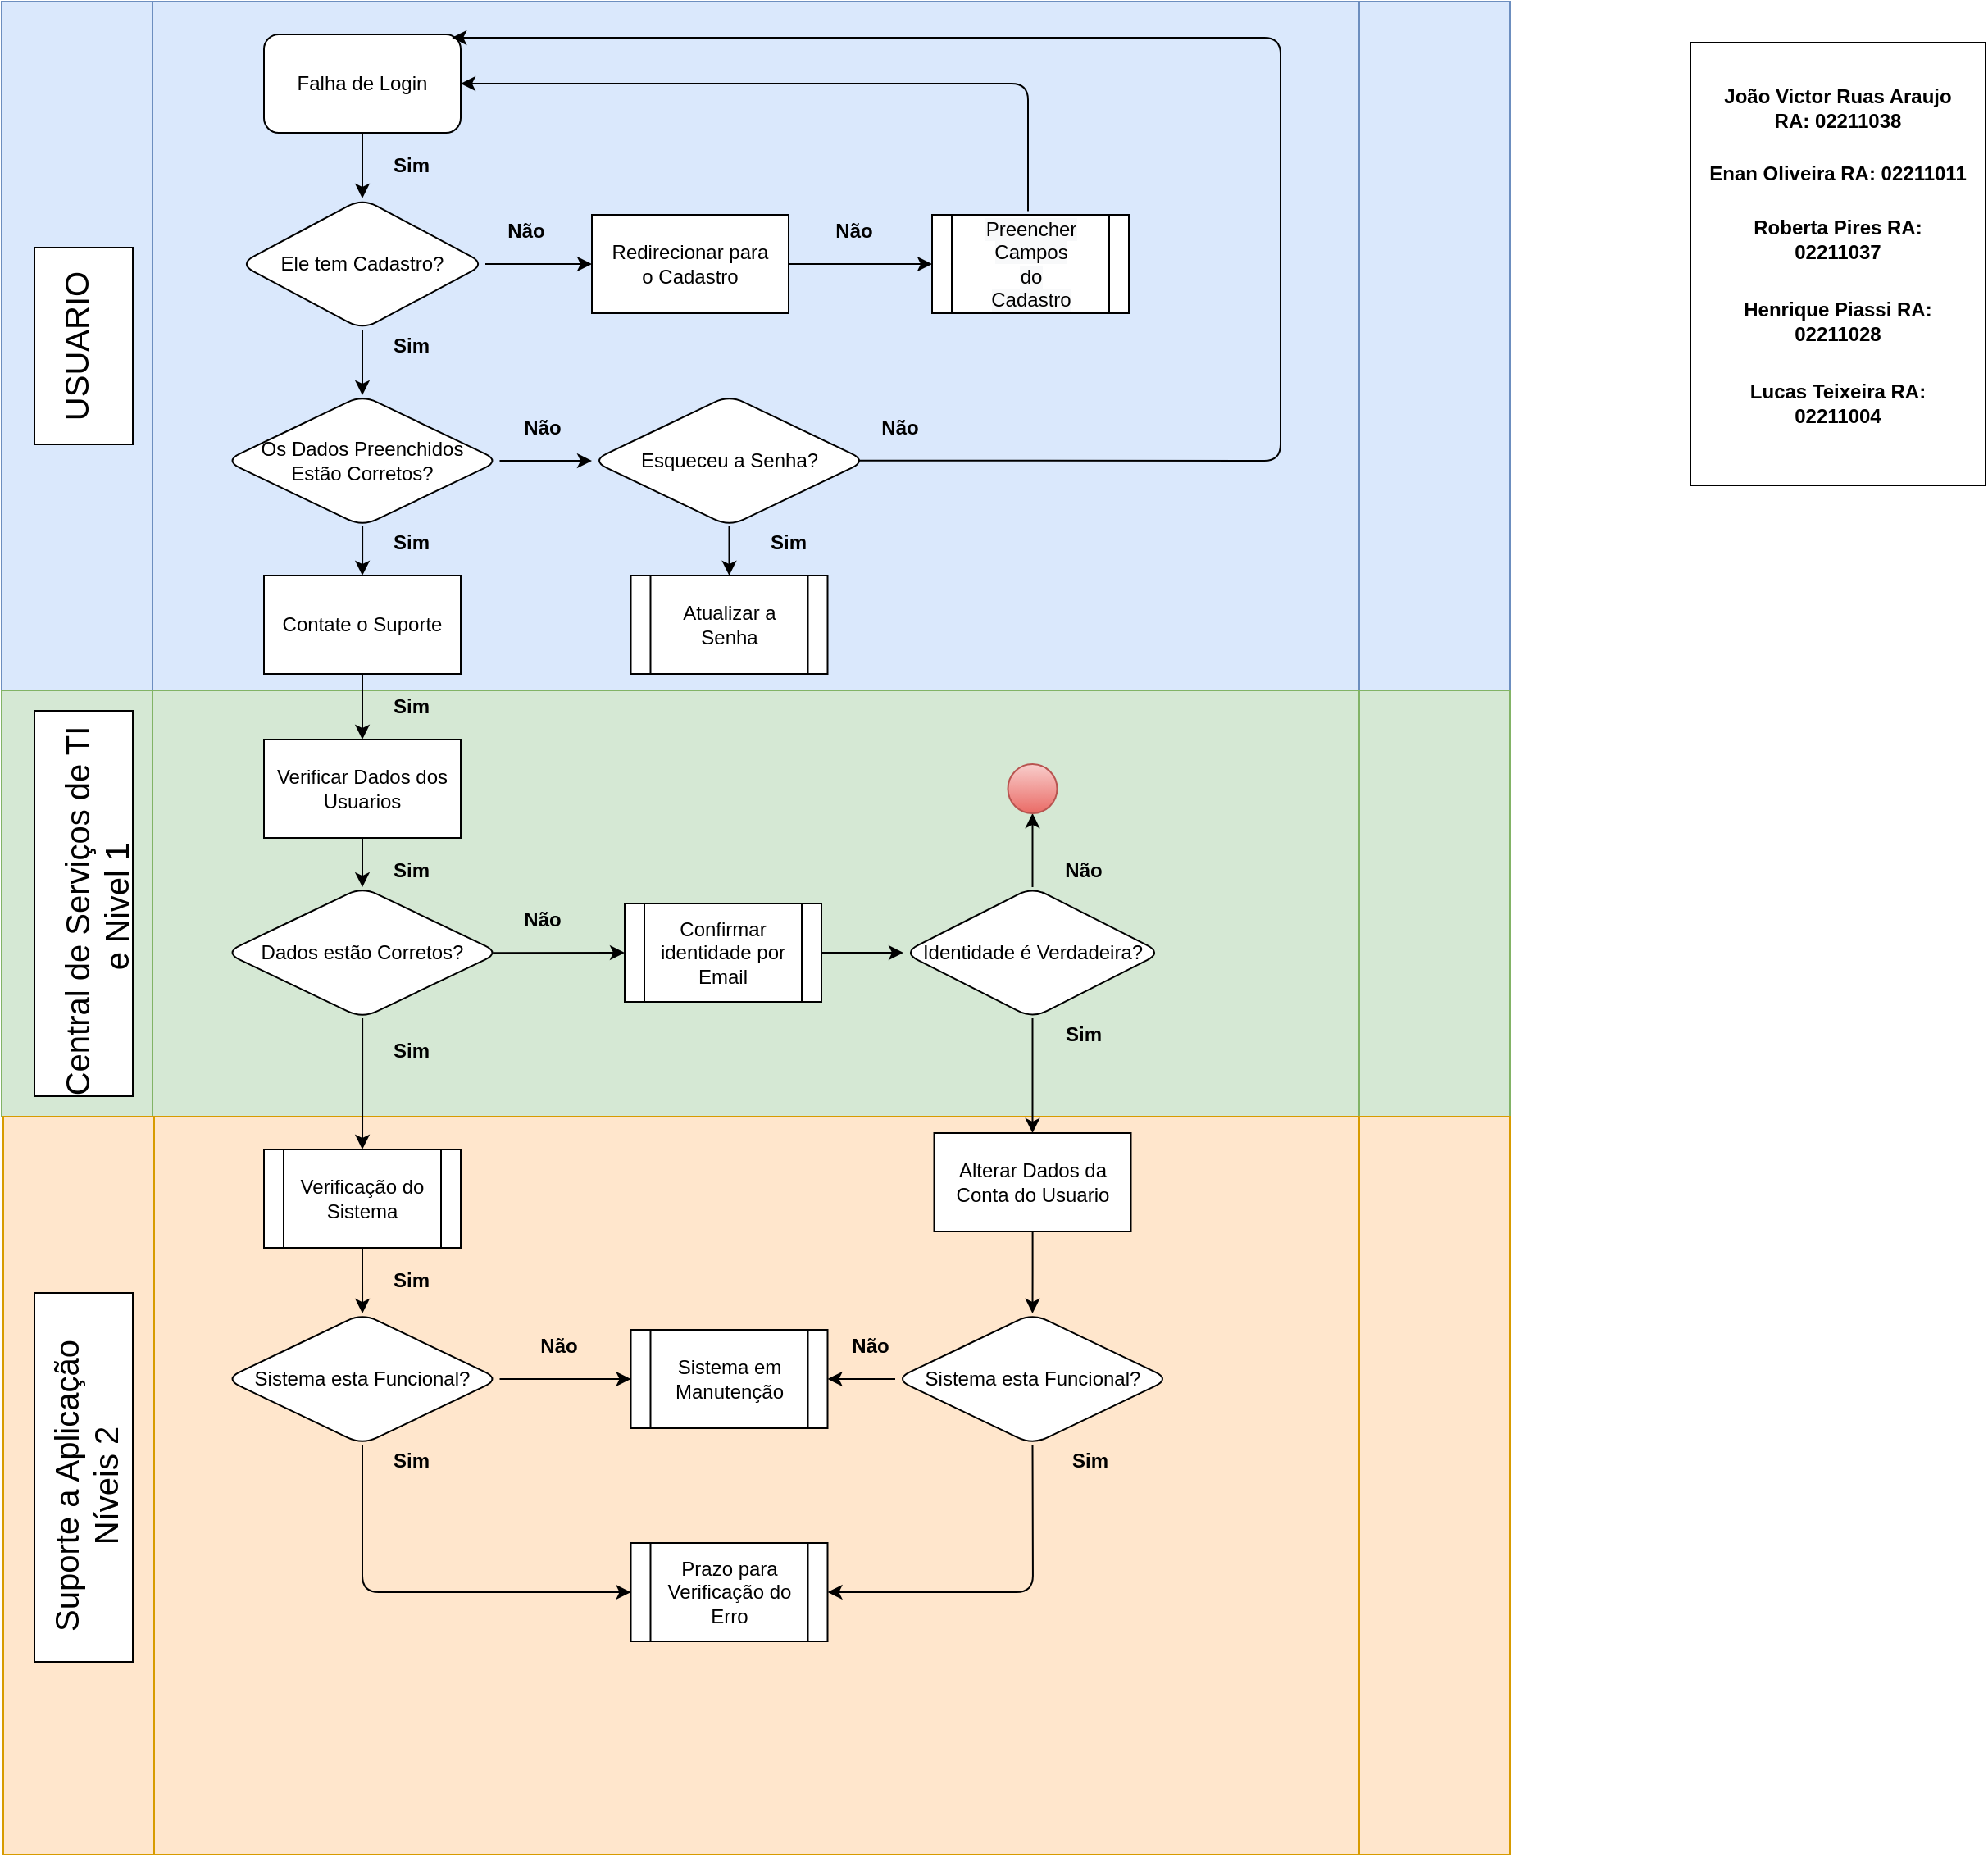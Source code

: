 <mxfile version="14.6.13" type="github">
  <diagram id="fxetx4OoZ5X_kTdKoYz4" name="Page-1">
    <mxGraphModel dx="1183" dy="668" grid="1" gridSize="10" guides="1" tooltips="1" connect="1" arrows="1" fold="1" page="1" pageScale="1" pageWidth="827" pageHeight="1169" math="0" shadow="0">
      <root>
        <mxCell id="0" />
        <mxCell id="1" parent="0" />
        <mxCell id="BrNkuaIXWp9q4k69Yl54-7" value="" style="rounded=0;whiteSpace=wrap;html=1;" vertex="1" parent="1">
          <mxGeometry x="1030" y="25" width="180" height="270" as="geometry" />
        </mxCell>
        <mxCell id="hYOv2v-Nhsj0v9cPK5zJ-5" value="" style="shape=process;whiteSpace=wrap;html=1;backgroundOutline=1;fillColor=#dae8fc;strokeColor=#6c8ebf;" parent="1" vertex="1">
          <mxGeometry width="920" height="420" as="geometry" />
        </mxCell>
        <mxCell id="hYOv2v-Nhsj0v9cPK5zJ-9" value="" style="shape=process;whiteSpace=wrap;html=1;backgroundOutline=1;fillColor=#d5e8d4;strokeColor=#82b366;" parent="1" vertex="1">
          <mxGeometry y="420" width="920" height="260" as="geometry" />
        </mxCell>
        <mxCell id="hYOv2v-Nhsj0v9cPK5zJ-10" value="" style="shape=process;whiteSpace=wrap;html=1;backgroundOutline=1;fillColor=#ffe6cc;strokeColor=#d79b00;" parent="1" vertex="1">
          <mxGeometry x="1" y="680" width="919" height="450" as="geometry" />
        </mxCell>
        <mxCell id="hYOv2v-Nhsj0v9cPK5zJ-13" value="" style="rounded=0;whiteSpace=wrap;html=1;rotation=-90;" parent="1" vertex="1">
          <mxGeometry x="-10" y="180" width="120" height="60" as="geometry" />
        </mxCell>
        <mxCell id="hYOv2v-Nhsj0v9cPK5zJ-8" value="&lt;font style=&quot;font-size: 20px&quot;&gt;USUARIO&lt;/font&gt;" style="text;html=1;strokeColor=none;fillColor=none;align=center;verticalAlign=middle;whiteSpace=wrap;rounded=0;rotation=-90;" parent="1" vertex="1">
          <mxGeometry x="-55" y="200" width="200" height="20" as="geometry" />
        </mxCell>
        <mxCell id="hYOv2v-Nhsj0v9cPK5zJ-14" value="" style="rounded=0;whiteSpace=wrap;html=1;rotation=-90;" parent="1" vertex="1">
          <mxGeometry x="-67.5" y="520" width="235" height="60" as="geometry" />
        </mxCell>
        <mxCell id="hYOv2v-Nhsj0v9cPK5zJ-11" value="&lt;font style=&quot;font-size: 20px&quot;&gt;Central de Serviços de TI&lt;br&gt;&amp;nbsp;e Nivel 1&lt;br&gt;&lt;/font&gt;" style="text;html=1;strokeColor=none;fillColor=none;align=center;verticalAlign=middle;whiteSpace=wrap;rounded=0;rotation=-90;" parent="1" vertex="1">
          <mxGeometry x="-62.5" y="530.0" width="240" height="50" as="geometry" />
        </mxCell>
        <mxCell id="hYOv2v-Nhsj0v9cPK5zJ-16" value="" style="rounded=0;whiteSpace=wrap;html=1;rotation=-90;" parent="1" vertex="1">
          <mxGeometry x="-62.5" y="870.0" width="225" height="60" as="geometry" />
        </mxCell>
        <mxCell id="hYOv2v-Nhsj0v9cPK5zJ-12" value="&lt;font style=&quot;font-size: 20px&quot;&gt;Suporte a Aplicação&lt;br&gt;Níveis 2&lt;br&gt;&lt;/font&gt;" style="text;html=1;strokeColor=none;fillColor=none;align=center;verticalAlign=middle;whiteSpace=wrap;rounded=0;rotation=-90;" parent="1" vertex="1">
          <mxGeometry x="-84" y="880.0" width="270" height="50" as="geometry" />
        </mxCell>
        <mxCell id="hYOv2v-Nhsj0v9cPK5zJ-34" value="" style="edgeStyle=orthogonalEdgeStyle;rounded=0;orthogonalLoop=1;jettySize=auto;html=1;" parent="1" source="hYOv2v-Nhsj0v9cPK5zJ-28" target="hYOv2v-Nhsj0v9cPK5zJ-33" edge="1">
          <mxGeometry relative="1" as="geometry" />
        </mxCell>
        <mxCell id="hYOv2v-Nhsj0v9cPK5zJ-28" value="Falha de Login" style="rounded=1;whiteSpace=wrap;html=1;" parent="1" vertex="1">
          <mxGeometry x="160" y="20" width="120" height="60" as="geometry" />
        </mxCell>
        <mxCell id="hYOv2v-Nhsj0v9cPK5zJ-42" style="edgeStyle=orthogonalEdgeStyle;rounded=0;orthogonalLoop=1;jettySize=auto;html=1;" parent="1" source="hYOv2v-Nhsj0v9cPK5zJ-33" target="hYOv2v-Nhsj0v9cPK5zJ-41" edge="1">
          <mxGeometry relative="1" as="geometry" />
        </mxCell>
        <mxCell id="hYOv2v-Nhsj0v9cPK5zJ-51" style="edgeStyle=orthogonalEdgeStyle;rounded=0;orthogonalLoop=1;jettySize=auto;html=1;entryX=0.5;entryY=0;entryDx=0;entryDy=0;" parent="1" source="hYOv2v-Nhsj0v9cPK5zJ-33" target="hYOv2v-Nhsj0v9cPK5zJ-52" edge="1">
          <mxGeometry relative="1" as="geometry">
            <mxPoint x="220" y="250.0" as="targetPoint" />
          </mxGeometry>
        </mxCell>
        <mxCell id="hYOv2v-Nhsj0v9cPK5zJ-33" value="Ele tem Cadastro?" style="rhombus;whiteSpace=wrap;html=1;rounded=1;" parent="1" vertex="1">
          <mxGeometry x="145" y="120" width="150" height="80" as="geometry" />
        </mxCell>
        <mxCell id="hYOv2v-Nhsj0v9cPK5zJ-45" value="" style="edgeStyle=orthogonalEdgeStyle;rounded=0;orthogonalLoop=1;jettySize=auto;html=1;entryX=0;entryY=0.5;entryDx=0;entryDy=0;" parent="1" source="hYOv2v-Nhsj0v9cPK5zJ-41" target="hYOv2v-Nhsj0v9cPK5zJ-74" edge="1">
          <mxGeometry relative="1" as="geometry">
            <mxPoint x="560" y="160.0" as="targetPoint" />
          </mxGeometry>
        </mxCell>
        <mxCell id="hYOv2v-Nhsj0v9cPK5zJ-41" value="Redirecionar para&lt;br&gt;o Cadastro" style="rounded=0;whiteSpace=wrap;html=1;" parent="1" vertex="1">
          <mxGeometry x="360" y="130" width="120" height="60" as="geometry" />
        </mxCell>
        <mxCell id="hYOv2v-Nhsj0v9cPK5zJ-43" value="&lt;b&gt;Não&lt;/b&gt;" style="text;html=1;strokeColor=none;fillColor=none;align=center;verticalAlign=middle;whiteSpace=wrap;rounded=0;" parent="1" vertex="1">
          <mxGeometry x="300" y="130" width="40" height="20" as="geometry" />
        </mxCell>
        <mxCell id="hYOv2v-Nhsj0v9cPK5zJ-48" value="" style="endArrow=classic;html=1;entryX=1;entryY=0.5;entryDx=0;entryDy=0;exitX=0.55;exitY=-0.038;exitDx=0;exitDy=0;exitPerimeter=0;" parent="1" target="hYOv2v-Nhsj0v9cPK5zJ-28" edge="1">
          <mxGeometry width="50" height="50" relative="1" as="geometry">
            <mxPoint x="626" y="127.72" as="sourcePoint" />
            <mxPoint x="680" y="60" as="targetPoint" />
            <Array as="points">
              <mxPoint x="626" y="50" />
              <mxPoint x="470" y="50" />
            </Array>
          </mxGeometry>
        </mxCell>
        <mxCell id="hYOv2v-Nhsj0v9cPK5zJ-58" style="edgeStyle=orthogonalEdgeStyle;rounded=0;orthogonalLoop=1;jettySize=auto;html=1;" parent="1" source="hYOv2v-Nhsj0v9cPK5zJ-52" target="hYOv2v-Nhsj0v9cPK5zJ-54" edge="1">
          <mxGeometry relative="1" as="geometry" />
        </mxCell>
        <mxCell id="hYOv2v-Nhsj0v9cPK5zJ-71" style="edgeStyle=orthogonalEdgeStyle;rounded=0;orthogonalLoop=1;jettySize=auto;html=1;" parent="1" source="hYOv2v-Nhsj0v9cPK5zJ-52" target="hYOv2v-Nhsj0v9cPK5zJ-70" edge="1">
          <mxGeometry relative="1" as="geometry" />
        </mxCell>
        <mxCell id="hYOv2v-Nhsj0v9cPK5zJ-52" value="Os Dados Preenchidos&lt;br&gt;Estão Corretos?" style="rhombus;whiteSpace=wrap;html=1;rounded=1;" parent="1" vertex="1">
          <mxGeometry x="136.25" y="240" width="167.5" height="80" as="geometry" />
        </mxCell>
        <mxCell id="hYOv2v-Nhsj0v9cPK5zJ-65" style="edgeStyle=orthogonalEdgeStyle;rounded=0;orthogonalLoop=1;jettySize=auto;html=1;entryX=0.5;entryY=0;entryDx=0;entryDy=0;" parent="1" source="hYOv2v-Nhsj0v9cPK5zJ-54" target="hYOv2v-Nhsj0v9cPK5zJ-75" edge="1">
          <mxGeometry relative="1" as="geometry">
            <mxPoint x="443.75" y="350.0" as="targetPoint" />
          </mxGeometry>
        </mxCell>
        <mxCell id="hYOv2v-Nhsj0v9cPK5zJ-54" value="Esqueceu a Senha?" style="rhombus;whiteSpace=wrap;html=1;rounded=1;" parent="1" vertex="1">
          <mxGeometry x="360" y="240" width="167.5" height="80" as="geometry" />
        </mxCell>
        <mxCell id="hYOv2v-Nhsj0v9cPK5zJ-57" value="" style="endArrow=classic;html=1;exitX=0.97;exitY=0.498;exitDx=0;exitDy=0;exitPerimeter=0;entryX=0.955;entryY=0.033;entryDx=0;entryDy=0;entryPerimeter=0;" parent="1" source="hYOv2v-Nhsj0v9cPK5zJ-54" target="hYOv2v-Nhsj0v9cPK5zJ-28" edge="1">
          <mxGeometry width="50" height="50" relative="1" as="geometry">
            <mxPoint x="550" y="310" as="sourcePoint" />
            <mxPoint x="600" y="260" as="targetPoint" />
            <Array as="points">
              <mxPoint x="780" y="280" />
              <mxPoint x="780" y="160" />
              <mxPoint x="780" y="22" />
            </Array>
          </mxGeometry>
        </mxCell>
        <mxCell id="hYOv2v-Nhsj0v9cPK5zJ-59" value="&lt;b&gt;Não&lt;/b&gt;" style="text;html=1;strokeColor=none;fillColor=none;align=center;verticalAlign=middle;whiteSpace=wrap;rounded=0;shadow=0;" parent="1" vertex="1">
          <mxGeometry x="500" y="130" width="40" height="20" as="geometry" />
        </mxCell>
        <mxCell id="hYOv2v-Nhsj0v9cPK5zJ-60" value="&lt;b&gt;Não&lt;/b&gt;" style="text;html=1;strokeColor=none;fillColor=none;align=center;verticalAlign=middle;whiteSpace=wrap;rounded=0;" parent="1" vertex="1">
          <mxGeometry x="310" y="250" width="40" height="20" as="geometry" />
        </mxCell>
        <mxCell id="hYOv2v-Nhsj0v9cPK5zJ-61" value="&lt;b&gt;Não&lt;/b&gt;" style="text;html=1;strokeColor=none;fillColor=none;align=center;verticalAlign=middle;whiteSpace=wrap;rounded=0;" parent="1" vertex="1">
          <mxGeometry x="527.5" y="250" width="40" height="20" as="geometry" />
        </mxCell>
        <mxCell id="hYOv2v-Nhsj0v9cPK5zJ-66" value="&lt;b&gt;Sim&lt;/b&gt;" style="text;html=1;strokeColor=none;fillColor=none;align=center;verticalAlign=middle;whiteSpace=wrap;rounded=0;" parent="1" vertex="1">
          <mxGeometry x="460" y="320" width="40" height="20" as="geometry" />
        </mxCell>
        <mxCell id="hYOv2v-Nhsj0v9cPK5zJ-77" style="edgeStyle=orthogonalEdgeStyle;rounded=0;orthogonalLoop=1;jettySize=auto;html=1;entryX=0.5;entryY=0;entryDx=0;entryDy=0;" parent="1" source="hYOv2v-Nhsj0v9cPK5zJ-70" target="hYOv2v-Nhsj0v9cPK5zJ-80" edge="1">
          <mxGeometry relative="1" as="geometry">
            <mxPoint x="226.25" y="460" as="targetPoint" />
          </mxGeometry>
        </mxCell>
        <mxCell id="hYOv2v-Nhsj0v9cPK5zJ-70" value="Contate o Suporte" style="rounded=0;whiteSpace=wrap;html=1;shadow=0;" parent="1" vertex="1">
          <mxGeometry x="160" y="350" width="120" height="60" as="geometry" />
        </mxCell>
        <mxCell id="hYOv2v-Nhsj0v9cPK5zJ-74" value="&#xa;&#xa;&lt;span style=&quot;color: rgb(0, 0, 0); font-family: helvetica; font-size: 12px; font-style: normal; font-weight: 400; letter-spacing: normal; text-align: center; text-indent: 0px; text-transform: none; word-spacing: 0px; background-color: rgb(248, 249, 250); display: inline; float: none;&quot;&gt;Preencher Campos&lt;/span&gt;&lt;br style=&quot;color: rgb(0, 0, 0); font-family: helvetica; font-size: 12px; font-style: normal; font-weight: 400; letter-spacing: normal; text-align: center; text-indent: 0px; text-transform: none; word-spacing: 0px; background-color: rgb(248, 249, 250);&quot;&gt;&lt;span style=&quot;color: rgb(0, 0, 0); font-family: helvetica; font-size: 12px; font-style: normal; font-weight: 400; letter-spacing: normal; text-align: center; text-indent: 0px; text-transform: none; word-spacing: 0px; background-color: rgb(248, 249, 250); display: inline; float: none;&quot;&gt;do&lt;/span&gt;&lt;br style=&quot;color: rgb(0, 0, 0); font-family: helvetica; font-size: 12px; font-style: normal; font-weight: 400; letter-spacing: normal; text-align: center; text-indent: 0px; text-transform: none; word-spacing: 0px; background-color: rgb(248, 249, 250);&quot;&gt;&lt;span style=&quot;color: rgb(0, 0, 0); font-family: helvetica; font-size: 12px; font-style: normal; font-weight: 400; letter-spacing: normal; text-align: center; text-indent: 0px; text-transform: none; word-spacing: 0px; background-color: rgb(248, 249, 250); display: inline; float: none;&quot;&gt;Cadastro&lt;/span&gt;&#xa;&#xa;" style="shape=process;whiteSpace=wrap;html=1;backgroundOutline=1;shadow=0;" parent="1" vertex="1">
          <mxGeometry x="567.5" y="130" width="120" height="60" as="geometry" />
        </mxCell>
        <mxCell id="hYOv2v-Nhsj0v9cPK5zJ-75" value="Atualizar a Senha" style="shape=process;whiteSpace=wrap;html=1;backgroundOutline=1;shadow=0;" parent="1" vertex="1">
          <mxGeometry x="383.75" y="350" width="120" height="60" as="geometry" />
        </mxCell>
        <mxCell id="hYOv2v-Nhsj0v9cPK5zJ-82" style="edgeStyle=orthogonalEdgeStyle;rounded=0;orthogonalLoop=1;jettySize=auto;html=1;" parent="1" source="hYOv2v-Nhsj0v9cPK5zJ-80" target="hYOv2v-Nhsj0v9cPK5zJ-81" edge="1">
          <mxGeometry relative="1" as="geometry" />
        </mxCell>
        <mxCell id="hYOv2v-Nhsj0v9cPK5zJ-80" value="Verificar Dados dos&lt;br&gt;Usuarios" style="rounded=0;whiteSpace=wrap;html=1;shadow=0;" parent="1" vertex="1">
          <mxGeometry x="160" y="450" width="120" height="60" as="geometry" />
        </mxCell>
        <mxCell id="hYOv2v-Nhsj0v9cPK5zJ-118" style="edgeStyle=orthogonalEdgeStyle;rounded=0;orthogonalLoop=1;jettySize=auto;html=1;" parent="1" source="hYOv2v-Nhsj0v9cPK5zJ-81" target="hYOv2v-Nhsj0v9cPK5zJ-115" edge="1">
          <mxGeometry relative="1" as="geometry" />
        </mxCell>
        <mxCell id="hYOv2v-Nhsj0v9cPK5zJ-81" value="Dados estão Corretos?" style="rhombus;whiteSpace=wrap;html=1;rounded=1;" parent="1" vertex="1">
          <mxGeometry x="136.25" y="540" width="167.5" height="80" as="geometry" />
        </mxCell>
        <mxCell id="hYOv2v-Nhsj0v9cPK5zJ-83" value="&lt;b&gt;Não&lt;/b&gt;" style="text;html=1;strokeColor=none;fillColor=none;align=center;verticalAlign=middle;whiteSpace=wrap;rounded=0;" parent="1" vertex="1">
          <mxGeometry x="310" y="550" width="40" height="20" as="geometry" />
        </mxCell>
        <mxCell id="hYOv2v-Nhsj0v9cPK5zJ-88" value="&lt;b&gt;Sim&lt;/b&gt;" style="text;html=1;strokeColor=none;fillColor=none;align=center;verticalAlign=middle;whiteSpace=wrap;rounded=0;" parent="1" vertex="1">
          <mxGeometry x="230" y="200" width="40" height="20" as="geometry" />
        </mxCell>
        <mxCell id="hYOv2v-Nhsj0v9cPK5zJ-89" value="&lt;b&gt;Sim&lt;/b&gt;" style="text;html=1;strokeColor=none;fillColor=none;align=center;verticalAlign=middle;whiteSpace=wrap;rounded=0;" parent="1" vertex="1">
          <mxGeometry x="230" y="90" width="40" height="20" as="geometry" />
        </mxCell>
        <mxCell id="hYOv2v-Nhsj0v9cPK5zJ-90" value="&lt;b&gt;Sim&lt;/b&gt;" style="text;html=1;strokeColor=none;fillColor=none;align=center;verticalAlign=middle;whiteSpace=wrap;rounded=0;" parent="1" vertex="1">
          <mxGeometry x="230" y="320" width="40" height="20" as="geometry" />
        </mxCell>
        <mxCell id="hYOv2v-Nhsj0v9cPK5zJ-91" value="&lt;b&gt;Sim&lt;/b&gt;" style="text;html=1;strokeColor=none;fillColor=none;align=center;verticalAlign=middle;whiteSpace=wrap;rounded=0;" parent="1" vertex="1">
          <mxGeometry x="230" y="420" width="40" height="20" as="geometry" />
        </mxCell>
        <mxCell id="hYOv2v-Nhsj0v9cPK5zJ-92" value="&lt;b&gt;Sim&lt;/b&gt;" style="text;html=1;strokeColor=none;fillColor=none;align=center;verticalAlign=middle;whiteSpace=wrap;rounded=0;" parent="1" vertex="1">
          <mxGeometry x="230" y="520" width="40" height="20" as="geometry" />
        </mxCell>
        <mxCell id="hYOv2v-Nhsj0v9cPK5zJ-94" value="" style="endArrow=classic;html=1;exitX=0.975;exitY=0.501;exitDx=0;exitDy=0;exitPerimeter=0;entryX=0;entryY=0.5;entryDx=0;entryDy=0;" parent="1" source="hYOv2v-Nhsj0v9cPK5zJ-81" target="hYOv2v-Nhsj0v9cPK5zJ-96" edge="1">
          <mxGeometry width="50" height="50" relative="1" as="geometry">
            <mxPoint x="310" y="660" as="sourcePoint" />
            <mxPoint x="360" y="580" as="targetPoint" />
          </mxGeometry>
        </mxCell>
        <mxCell id="hYOv2v-Nhsj0v9cPK5zJ-98" style="edgeStyle=orthogonalEdgeStyle;rounded=0;orthogonalLoop=1;jettySize=auto;html=1;entryX=0;entryY=0.5;entryDx=0;entryDy=0;" parent="1" source="hYOv2v-Nhsj0v9cPK5zJ-96" target="hYOv2v-Nhsj0v9cPK5zJ-97" edge="1">
          <mxGeometry relative="1" as="geometry" />
        </mxCell>
        <mxCell id="hYOv2v-Nhsj0v9cPK5zJ-96" value="Confirmar identidade por Email" style="shape=process;whiteSpace=wrap;html=1;backgroundOutline=1;shadow=0;" parent="1" vertex="1">
          <mxGeometry x="380" y="550" width="120" height="60" as="geometry" />
        </mxCell>
        <mxCell id="hYOv2v-Nhsj0v9cPK5zJ-102" style="edgeStyle=orthogonalEdgeStyle;rounded=0;orthogonalLoop=1;jettySize=auto;html=1;entryX=0.5;entryY=1;entryDx=0;entryDy=0;" parent="1" source="hYOv2v-Nhsj0v9cPK5zJ-97" target="hYOv2v-Nhsj0v9cPK5zJ-107" edge="1">
          <mxGeometry relative="1" as="geometry">
            <mxPoint x="628.75" y="500" as="targetPoint" />
          </mxGeometry>
        </mxCell>
        <mxCell id="hYOv2v-Nhsj0v9cPK5zJ-111" style="edgeStyle=orthogonalEdgeStyle;rounded=0;orthogonalLoop=1;jettySize=auto;html=1;entryX=0.5;entryY=0;entryDx=0;entryDy=0;" parent="1" source="hYOv2v-Nhsj0v9cPK5zJ-97" target="hYOv2v-Nhsj0v9cPK5zJ-110" edge="1">
          <mxGeometry relative="1" as="geometry" />
        </mxCell>
        <mxCell id="hYOv2v-Nhsj0v9cPK5zJ-97" value="Identidade é Verdadeira?" style="rhombus;whiteSpace=wrap;html=1;rounded=1;" parent="1" vertex="1">
          <mxGeometry x="550" y="540" width="157.5" height="80" as="geometry" />
        </mxCell>
        <mxCell id="hYOv2v-Nhsj0v9cPK5zJ-104" value="&lt;b&gt;Não&lt;/b&gt;" style="text;html=1;strokeColor=none;fillColor=none;align=center;verticalAlign=middle;whiteSpace=wrap;rounded=0;" parent="1" vertex="1">
          <mxGeometry x="640" y="520" width="40" height="20" as="geometry" />
        </mxCell>
        <mxCell id="hYOv2v-Nhsj0v9cPK5zJ-107" value="" style="ellipse;whiteSpace=wrap;html=1;aspect=fixed;shadow=0;fillColor=#f8cecc;strokeColor=#b85450;gradientColor=#ea6b66;" parent="1" vertex="1">
          <mxGeometry x="613.75" y="465" width="30" height="30" as="geometry" />
        </mxCell>
        <mxCell id="hYOv2v-Nhsj0v9cPK5zJ-109" value="&lt;b&gt;Sim&lt;/b&gt;" style="text;html=1;strokeColor=none;fillColor=none;align=center;verticalAlign=middle;whiteSpace=wrap;rounded=0;" parent="1" vertex="1">
          <mxGeometry x="640" y="620" width="40" height="20" as="geometry" />
        </mxCell>
        <mxCell id="hYOv2v-Nhsj0v9cPK5zJ-149" style="edgeStyle=orthogonalEdgeStyle;rounded=0;orthogonalLoop=1;jettySize=auto;html=1;" parent="1" source="hYOv2v-Nhsj0v9cPK5zJ-110" target="hYOv2v-Nhsj0v9cPK5zJ-136" edge="1">
          <mxGeometry relative="1" as="geometry" />
        </mxCell>
        <mxCell id="hYOv2v-Nhsj0v9cPK5zJ-110" value="Alterar Dados da Conta do Usuario" style="rounded=0;whiteSpace=wrap;html=1;shadow=0;" parent="1" vertex="1">
          <mxGeometry x="568.75" y="690" width="120" height="60" as="geometry" />
        </mxCell>
        <mxCell id="hYOv2v-Nhsj0v9cPK5zJ-114" value="&lt;b&gt;Sim&lt;/b&gt;" style="text;html=1;strokeColor=none;fillColor=none;align=center;verticalAlign=middle;whiteSpace=wrap;rounded=0;" parent="1" vertex="1">
          <mxGeometry x="230" y="630" width="40" height="20" as="geometry" />
        </mxCell>
        <mxCell id="hYOv2v-Nhsj0v9cPK5zJ-120" style="edgeStyle=orthogonalEdgeStyle;rounded=0;orthogonalLoop=1;jettySize=auto;html=1;" parent="1" source="hYOv2v-Nhsj0v9cPK5zJ-115" target="hYOv2v-Nhsj0v9cPK5zJ-119" edge="1">
          <mxGeometry relative="1" as="geometry" />
        </mxCell>
        <mxCell id="hYOv2v-Nhsj0v9cPK5zJ-115" value="Verificação do Sistema" style="shape=process;whiteSpace=wrap;html=1;backgroundOutline=1;shadow=0;" parent="1" vertex="1">
          <mxGeometry x="160" y="700" width="120" height="60" as="geometry" />
        </mxCell>
        <mxCell id="hYOv2v-Nhsj0v9cPK5zJ-125" style="edgeStyle=orthogonalEdgeStyle;rounded=0;orthogonalLoop=1;jettySize=auto;html=1;entryX=0;entryY=0.5;entryDx=0;entryDy=0;" parent="1" source="hYOv2v-Nhsj0v9cPK5zJ-119" target="hYOv2v-Nhsj0v9cPK5zJ-133" edge="1">
          <mxGeometry relative="1" as="geometry">
            <mxPoint x="340" y="840" as="targetPoint" />
          </mxGeometry>
        </mxCell>
        <mxCell id="hYOv2v-Nhsj0v9cPK5zJ-119" value="Sistema esta Funcional?" style="rhombus;whiteSpace=wrap;html=1;rounded=1;" parent="1" vertex="1">
          <mxGeometry x="136.25" y="800" width="167.5" height="80" as="geometry" />
        </mxCell>
        <mxCell id="hYOv2v-Nhsj0v9cPK5zJ-121" value="&lt;b&gt;Não&lt;/b&gt;" style="text;html=1;strokeColor=none;fillColor=none;align=center;verticalAlign=middle;whiteSpace=wrap;rounded=0;" parent="1" vertex="1">
          <mxGeometry x="320" y="810" width="40" height="20" as="geometry" />
        </mxCell>
        <mxCell id="hYOv2v-Nhsj0v9cPK5zJ-133" value="Sistema em&lt;br&gt;Manutenção" style="shape=process;whiteSpace=wrap;html=1;backgroundOutline=1;shadow=0;" parent="1" vertex="1">
          <mxGeometry x="383.75" y="810" width="120" height="60" as="geometry" />
        </mxCell>
        <mxCell id="hYOv2v-Nhsj0v9cPK5zJ-134" value="&lt;b&gt;Sim&lt;/b&gt;" style="text;html=1;strokeColor=none;fillColor=none;align=center;verticalAlign=middle;whiteSpace=wrap;rounded=0;" parent="1" vertex="1">
          <mxGeometry x="230" y="770" width="40" height="20" as="geometry" />
        </mxCell>
        <mxCell id="hYOv2v-Nhsj0v9cPK5zJ-137" value="" style="edgeStyle=orthogonalEdgeStyle;rounded=0;orthogonalLoop=1;jettySize=auto;html=1;" parent="1" source="hYOv2v-Nhsj0v9cPK5zJ-136" target="hYOv2v-Nhsj0v9cPK5zJ-133" edge="1">
          <mxGeometry relative="1" as="geometry">
            <Array as="points">
              <mxPoint x="470" y="840" />
              <mxPoint x="470" y="840" />
            </Array>
          </mxGeometry>
        </mxCell>
        <mxCell id="hYOv2v-Nhsj0v9cPK5zJ-136" value="Sistema esta Funcional?" style="rhombus;whiteSpace=wrap;html=1;rounded=1;" parent="1" vertex="1">
          <mxGeometry x="545" y="800" width="167.5" height="80" as="geometry" />
        </mxCell>
        <mxCell id="hYOv2v-Nhsj0v9cPK5zJ-140" value="&lt;b&gt;Não&lt;/b&gt;" style="text;html=1;strokeColor=none;fillColor=none;align=center;verticalAlign=middle;whiteSpace=wrap;rounded=0;" parent="1" vertex="1">
          <mxGeometry x="510" y="810" width="40" height="20" as="geometry" />
        </mxCell>
        <mxCell id="hYOv2v-Nhsj0v9cPK5zJ-142" value="Prazo para Verificação do Erro" style="shape=process;whiteSpace=wrap;html=1;backgroundOutline=1;shadow=0;" parent="1" vertex="1">
          <mxGeometry x="383.75" y="940" width="120" height="60" as="geometry" />
        </mxCell>
        <mxCell id="hYOv2v-Nhsj0v9cPK5zJ-144" value="" style="endArrow=classic;html=1;exitX=0.5;exitY=1;exitDx=0;exitDy=0;entryX=1;entryY=0.5;entryDx=0;entryDy=0;" parent="1" source="hYOv2v-Nhsj0v9cPK5zJ-136" target="hYOv2v-Nhsj0v9cPK5zJ-142" edge="1">
          <mxGeometry width="50" height="50" relative="1" as="geometry">
            <mxPoint x="610" y="980" as="sourcePoint" />
            <mxPoint x="660" y="930" as="targetPoint" />
            <Array as="points">
              <mxPoint x="629" y="970" />
            </Array>
          </mxGeometry>
        </mxCell>
        <mxCell id="hYOv2v-Nhsj0v9cPK5zJ-145" value="" style="endArrow=classic;html=1;exitX=0.5;exitY=1;exitDx=0;exitDy=0;entryX=0;entryY=0.5;entryDx=0;entryDy=0;" parent="1" source="hYOv2v-Nhsj0v9cPK5zJ-119" target="hYOv2v-Nhsj0v9cPK5zJ-142" edge="1">
          <mxGeometry width="50" height="50" relative="1" as="geometry">
            <mxPoint x="240" y="980" as="sourcePoint" />
            <mxPoint x="290" y="930" as="targetPoint" />
            <Array as="points">
              <mxPoint x="220" y="970" />
            </Array>
          </mxGeometry>
        </mxCell>
        <mxCell id="hYOv2v-Nhsj0v9cPK5zJ-147" value="&lt;b&gt;Sim&lt;/b&gt;" style="text;html=1;strokeColor=none;fillColor=none;align=center;verticalAlign=middle;whiteSpace=wrap;rounded=0;" parent="1" vertex="1">
          <mxGeometry x="230" y="880" width="40" height="20" as="geometry" />
        </mxCell>
        <mxCell id="hYOv2v-Nhsj0v9cPK5zJ-148" value="&lt;b&gt;Sim&lt;/b&gt;" style="text;html=1;strokeColor=none;fillColor=none;align=center;verticalAlign=middle;whiteSpace=wrap;rounded=0;" parent="1" vertex="1">
          <mxGeometry x="643.75" y="880" width="40" height="20" as="geometry" />
        </mxCell>
        <mxCell id="BrNkuaIXWp9q4k69Yl54-2" value="&lt;b&gt;João Victor Ruas Araujo RA: 02211038&lt;/b&gt;" style="text;html=1;strokeColor=none;fillColor=none;align=center;verticalAlign=middle;whiteSpace=wrap;rounded=0;shadow=0;" vertex="1" parent="1">
          <mxGeometry x="1040" y="50" width="160" height="30" as="geometry" />
        </mxCell>
        <mxCell id="BrNkuaIXWp9q4k69Yl54-3" value="&lt;b&gt;Enan Oliveira RA: 02211011&lt;/b&gt;" style="text;html=1;strokeColor=none;fillColor=none;align=center;verticalAlign=middle;whiteSpace=wrap;rounded=0;shadow=0;" vertex="1" parent="1">
          <mxGeometry x="1040" y="90" width="160" height="30" as="geometry" />
        </mxCell>
        <mxCell id="BrNkuaIXWp9q4k69Yl54-4" value="&lt;b&gt;Roberta Pires RA: 02211037&lt;/b&gt;" style="text;html=1;strokeColor=none;fillColor=none;align=center;verticalAlign=middle;whiteSpace=wrap;rounded=0;shadow=0;" vertex="1" parent="1">
          <mxGeometry x="1040" y="130" width="160" height="30" as="geometry" />
        </mxCell>
        <mxCell id="BrNkuaIXWp9q4k69Yl54-5" value="&lt;b&gt;Henrique Piassi RA: 02211028&lt;/b&gt;" style="text;html=1;strokeColor=none;fillColor=none;align=center;verticalAlign=middle;whiteSpace=wrap;rounded=0;shadow=0;" vertex="1" parent="1">
          <mxGeometry x="1040" y="180" width="160" height="30" as="geometry" />
        </mxCell>
        <mxCell id="BrNkuaIXWp9q4k69Yl54-6" value="&lt;b&gt;Lucas Teixeira RA: 02211004&lt;/b&gt;" style="text;html=1;strokeColor=none;fillColor=none;align=center;verticalAlign=middle;whiteSpace=wrap;rounded=0;shadow=0;" vertex="1" parent="1">
          <mxGeometry x="1040" y="230" width="160" height="30" as="geometry" />
        </mxCell>
      </root>
    </mxGraphModel>
  </diagram>
</mxfile>

